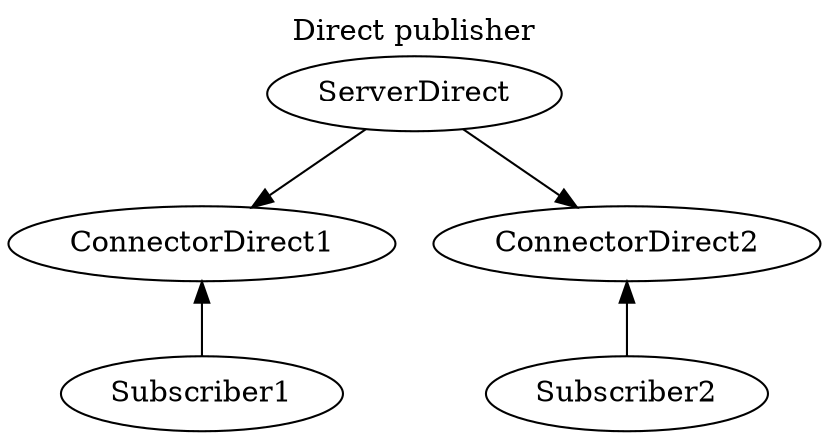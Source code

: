 digraph Publisher
{
  labelloc="t";
  label="Direct publisher";
  ServerDirect -> ConnectorDirect1;
  ServerDirect -> ConnectorDirect2;
  ConnectorDirect1 -> Subscriber1 [dir=back];
  ConnectorDirect2 -> Subscriber2 [dir=back];
}
